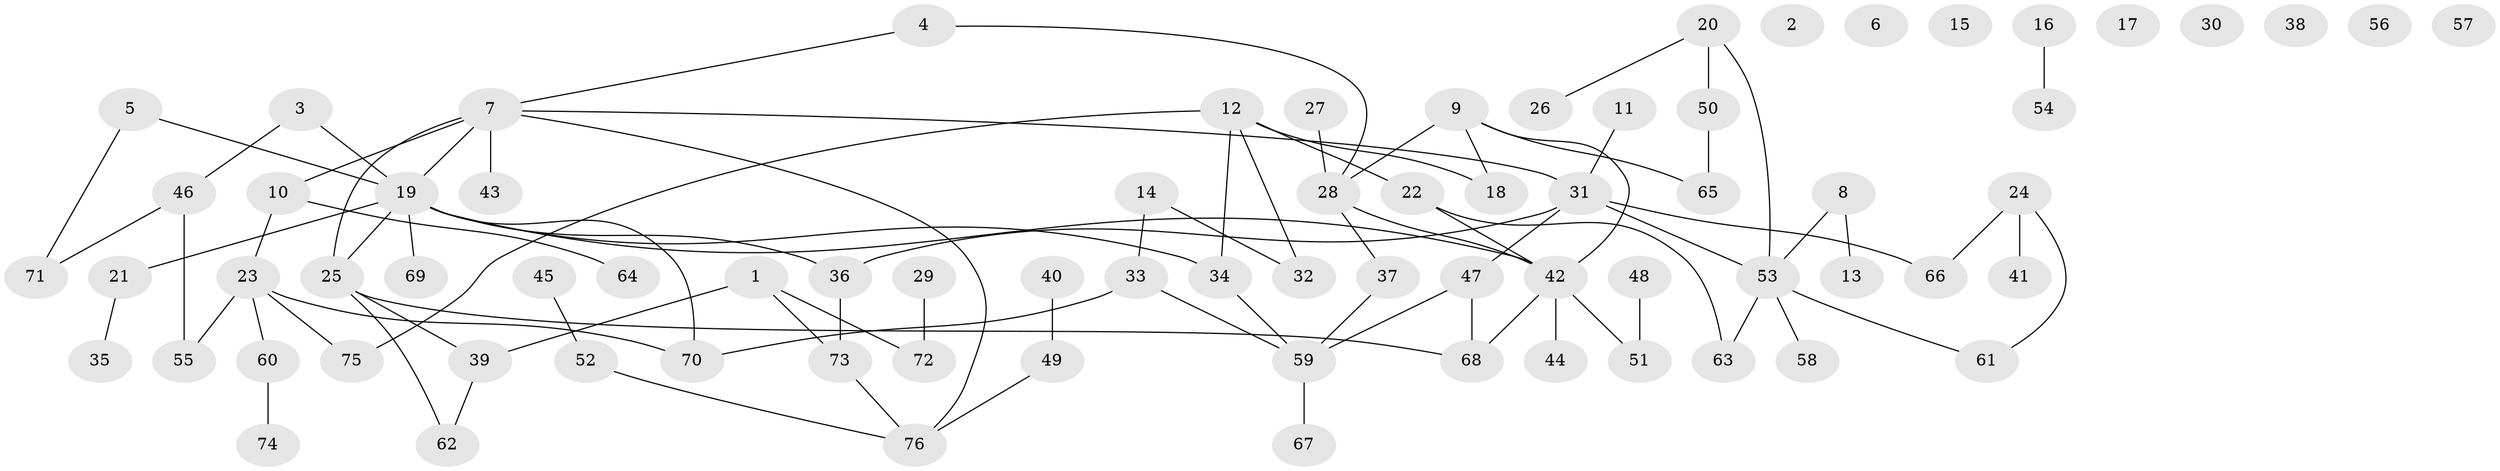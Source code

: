 // coarse degree distribution, {3: 0.21428571428571427, 9: 0.07142857142857142, 6: 0.07142857142857142, 2: 0.07142857142857142, 4: 0.14285714285714285, 7: 0.07142857142857142, 5: 0.07142857142857142, 1: 0.2857142857142857}
// Generated by graph-tools (version 1.1) at 2025/48/03/04/25 22:48:24]
// undirected, 76 vertices, 88 edges
graph export_dot {
  node [color=gray90,style=filled];
  1;
  2;
  3;
  4;
  5;
  6;
  7;
  8;
  9;
  10;
  11;
  12;
  13;
  14;
  15;
  16;
  17;
  18;
  19;
  20;
  21;
  22;
  23;
  24;
  25;
  26;
  27;
  28;
  29;
  30;
  31;
  32;
  33;
  34;
  35;
  36;
  37;
  38;
  39;
  40;
  41;
  42;
  43;
  44;
  45;
  46;
  47;
  48;
  49;
  50;
  51;
  52;
  53;
  54;
  55;
  56;
  57;
  58;
  59;
  60;
  61;
  62;
  63;
  64;
  65;
  66;
  67;
  68;
  69;
  70;
  71;
  72;
  73;
  74;
  75;
  76;
  1 -- 39;
  1 -- 72;
  1 -- 73;
  3 -- 19;
  3 -- 46;
  4 -- 7;
  4 -- 28;
  5 -- 19;
  5 -- 71;
  7 -- 10;
  7 -- 19;
  7 -- 25;
  7 -- 31;
  7 -- 43;
  7 -- 76;
  8 -- 13;
  8 -- 53;
  9 -- 18;
  9 -- 28;
  9 -- 42;
  9 -- 65;
  10 -- 23;
  10 -- 64;
  11 -- 31;
  12 -- 18;
  12 -- 22;
  12 -- 32;
  12 -- 34;
  12 -- 75;
  14 -- 32;
  14 -- 33;
  16 -- 54;
  19 -- 21;
  19 -- 25;
  19 -- 34;
  19 -- 36;
  19 -- 42;
  19 -- 69;
  19 -- 70;
  20 -- 26;
  20 -- 50;
  20 -- 53;
  21 -- 35;
  22 -- 42;
  22 -- 63;
  23 -- 55;
  23 -- 60;
  23 -- 70;
  23 -- 75;
  24 -- 41;
  24 -- 61;
  24 -- 66;
  25 -- 39;
  25 -- 62;
  25 -- 68;
  27 -- 28;
  28 -- 37;
  28 -- 42;
  29 -- 72;
  31 -- 36;
  31 -- 47;
  31 -- 53;
  31 -- 66;
  33 -- 59;
  33 -- 70;
  34 -- 59;
  36 -- 73;
  37 -- 59;
  39 -- 62;
  40 -- 49;
  42 -- 44;
  42 -- 51;
  42 -- 68;
  45 -- 52;
  46 -- 55;
  46 -- 71;
  47 -- 59;
  47 -- 68;
  48 -- 51;
  49 -- 76;
  50 -- 65;
  52 -- 76;
  53 -- 58;
  53 -- 61;
  53 -- 63;
  59 -- 67;
  60 -- 74;
  73 -- 76;
}
